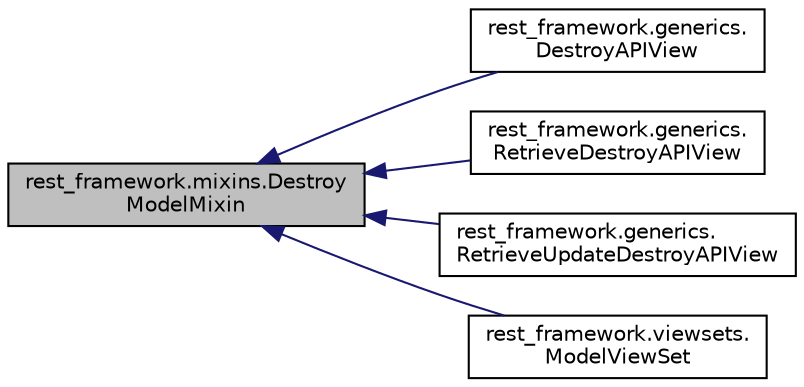 digraph "rest_framework.mixins.DestroyModelMixin"
{
 // LATEX_PDF_SIZE
  edge [fontname="Helvetica",fontsize="10",labelfontname="Helvetica",labelfontsize="10"];
  node [fontname="Helvetica",fontsize="10",shape=record];
  rankdir="LR";
  Node1 [label="rest_framework.mixins.Destroy\lModelMixin",height=0.2,width=0.4,color="black", fillcolor="grey75", style="filled", fontcolor="black",tooltip=" "];
  Node1 -> Node2 [dir="back",color="midnightblue",fontsize="10",style="solid",fontname="Helvetica"];
  Node2 [label="rest_framework.generics.\lDestroyAPIView",height=0.2,width=0.4,color="black", fillcolor="white", style="filled",URL="$classrest__framework_1_1generics_1_1_destroy_a_p_i_view.html",tooltip=" "];
  Node1 -> Node3 [dir="back",color="midnightblue",fontsize="10",style="solid",fontname="Helvetica"];
  Node3 [label="rest_framework.generics.\lRetrieveDestroyAPIView",height=0.2,width=0.4,color="black", fillcolor="white", style="filled",URL="$classrest__framework_1_1generics_1_1_retrieve_destroy_a_p_i_view.html",tooltip=" "];
  Node1 -> Node4 [dir="back",color="midnightblue",fontsize="10",style="solid",fontname="Helvetica"];
  Node4 [label="rest_framework.generics.\lRetrieveUpdateDestroyAPIView",height=0.2,width=0.4,color="black", fillcolor="white", style="filled",URL="$classrest__framework_1_1generics_1_1_retrieve_update_destroy_a_p_i_view.html",tooltip=" "];
  Node1 -> Node5 [dir="back",color="midnightblue",fontsize="10",style="solid",fontname="Helvetica"];
  Node5 [label="rest_framework.viewsets.\lModelViewSet",height=0.2,width=0.4,color="black", fillcolor="white", style="filled",URL="$classrest__framework_1_1viewsets_1_1_model_view_set.html",tooltip=" "];
}
